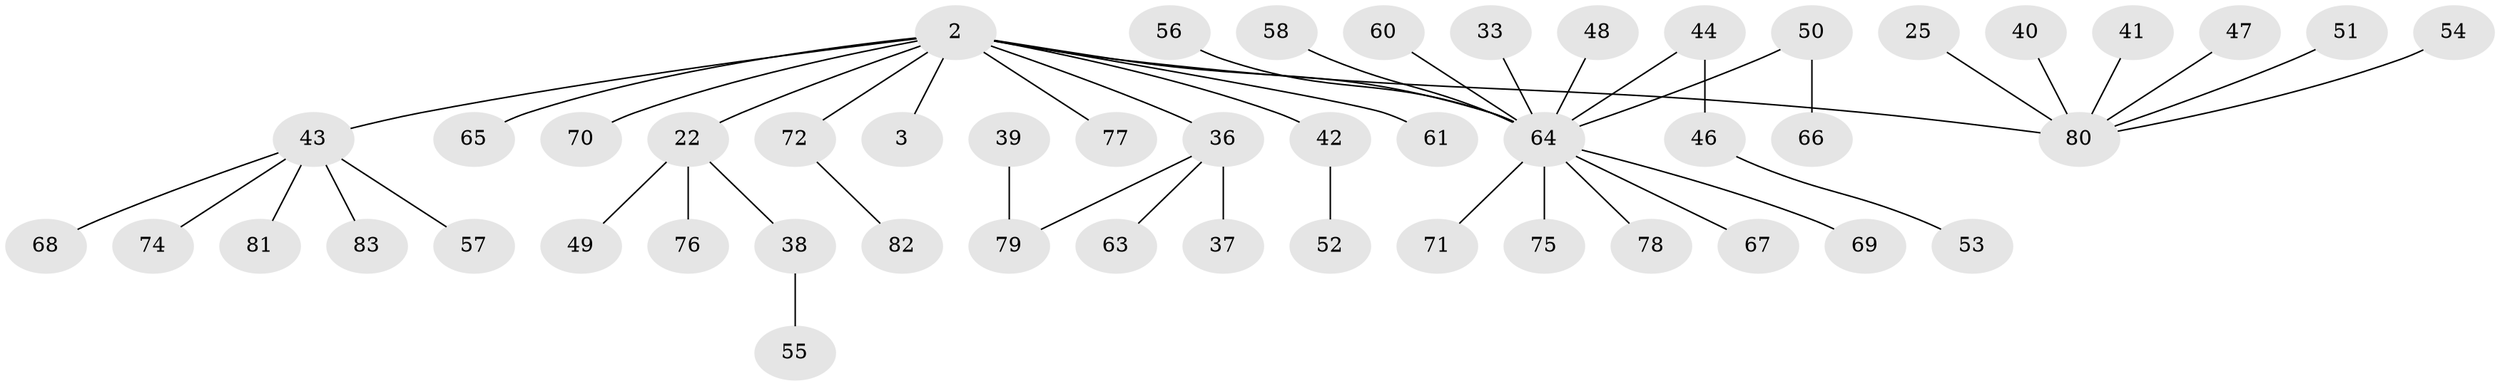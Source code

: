 // original degree distribution, {4: 0.024096385542168676, 14: 0.012048192771084338, 1: 0.6265060240963856, 17: 0.012048192771084338, 2: 0.2289156626506024, 7: 0.024096385542168676, 6: 0.012048192771084338, 5: 0.024096385542168676, 3: 0.03614457831325301}
// Generated by graph-tools (version 1.1) at 2025/50/03/04/25 21:50:26]
// undirected, 49 vertices, 48 edges
graph export_dot {
graph [start="1"]
  node [color=gray90,style=filled];
  2;
  3;
  22 [super="+5"];
  25;
  33;
  36 [super="+28"];
  37;
  38;
  39;
  40;
  41;
  42;
  43 [super="+16"];
  44;
  46;
  47 [super="+31"];
  48;
  49;
  50 [super="+45"];
  51;
  52;
  53;
  54;
  55;
  56;
  57;
  58;
  60;
  61;
  63;
  64 [super="+4+35+10+15+8+17+21+24+26+27+62+29"];
  65;
  66;
  67;
  68;
  69;
  70 [super="+18"];
  71;
  72 [super="+59"];
  74;
  75;
  76 [super="+32"];
  77 [super="+20"];
  78;
  79 [super="+34"];
  80 [super="+23+1+7+73"];
  81;
  82;
  83;
  2 -- 3;
  2 -- 22 [weight=2];
  2 -- 42;
  2 -- 61;
  2 -- 65;
  2 -- 64;
  2 -- 80 [weight=2];
  2 -- 36;
  2 -- 72;
  2 -- 43;
  2 -- 70;
  2 -- 77;
  22 -- 38;
  22 -- 49;
  22 -- 76;
  25 -- 80;
  33 -- 64;
  36 -- 37;
  36 -- 63;
  36 -- 79;
  38 -- 55;
  39 -- 79;
  40 -- 80;
  41 -- 80;
  42 -- 52;
  43 -- 74;
  43 -- 81;
  43 -- 83;
  43 -- 68;
  43 -- 57;
  44 -- 46;
  44 -- 64;
  46 -- 53;
  47 -- 80;
  48 -- 64;
  50 -- 64;
  50 -- 66;
  51 -- 80;
  54 -- 80;
  56 -- 64;
  58 -- 64;
  60 -- 64;
  64 -- 67;
  64 -- 69;
  64 -- 75;
  64 -- 71;
  64 -- 78;
  72 -- 82;
}
